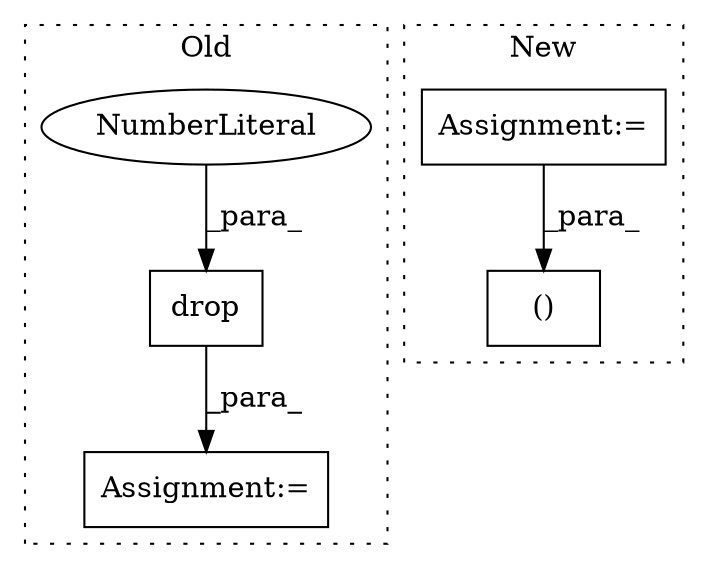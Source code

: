 digraph G {
subgraph cluster0 {
1 [label="drop" a="32" s="12531,12570" l="5,1" shape="box"];
3 [label="NumberLiteral" a="34" s="12569" l="1" shape="ellipse"];
4 [label="Assignment:=" a="7" s="12527" l="1" shape="box"];
label = "Old";
style="dotted";
}
subgraph cluster1 {
2 [label="()" a="106" s="12320" l="28" shape="box"];
5 [label="Assignment:=" a="7" s="10722" l="6" shape="box"];
label = "New";
style="dotted";
}
1 -> 4 [label="_para_"];
3 -> 1 [label="_para_"];
5 -> 2 [label="_para_"];
}